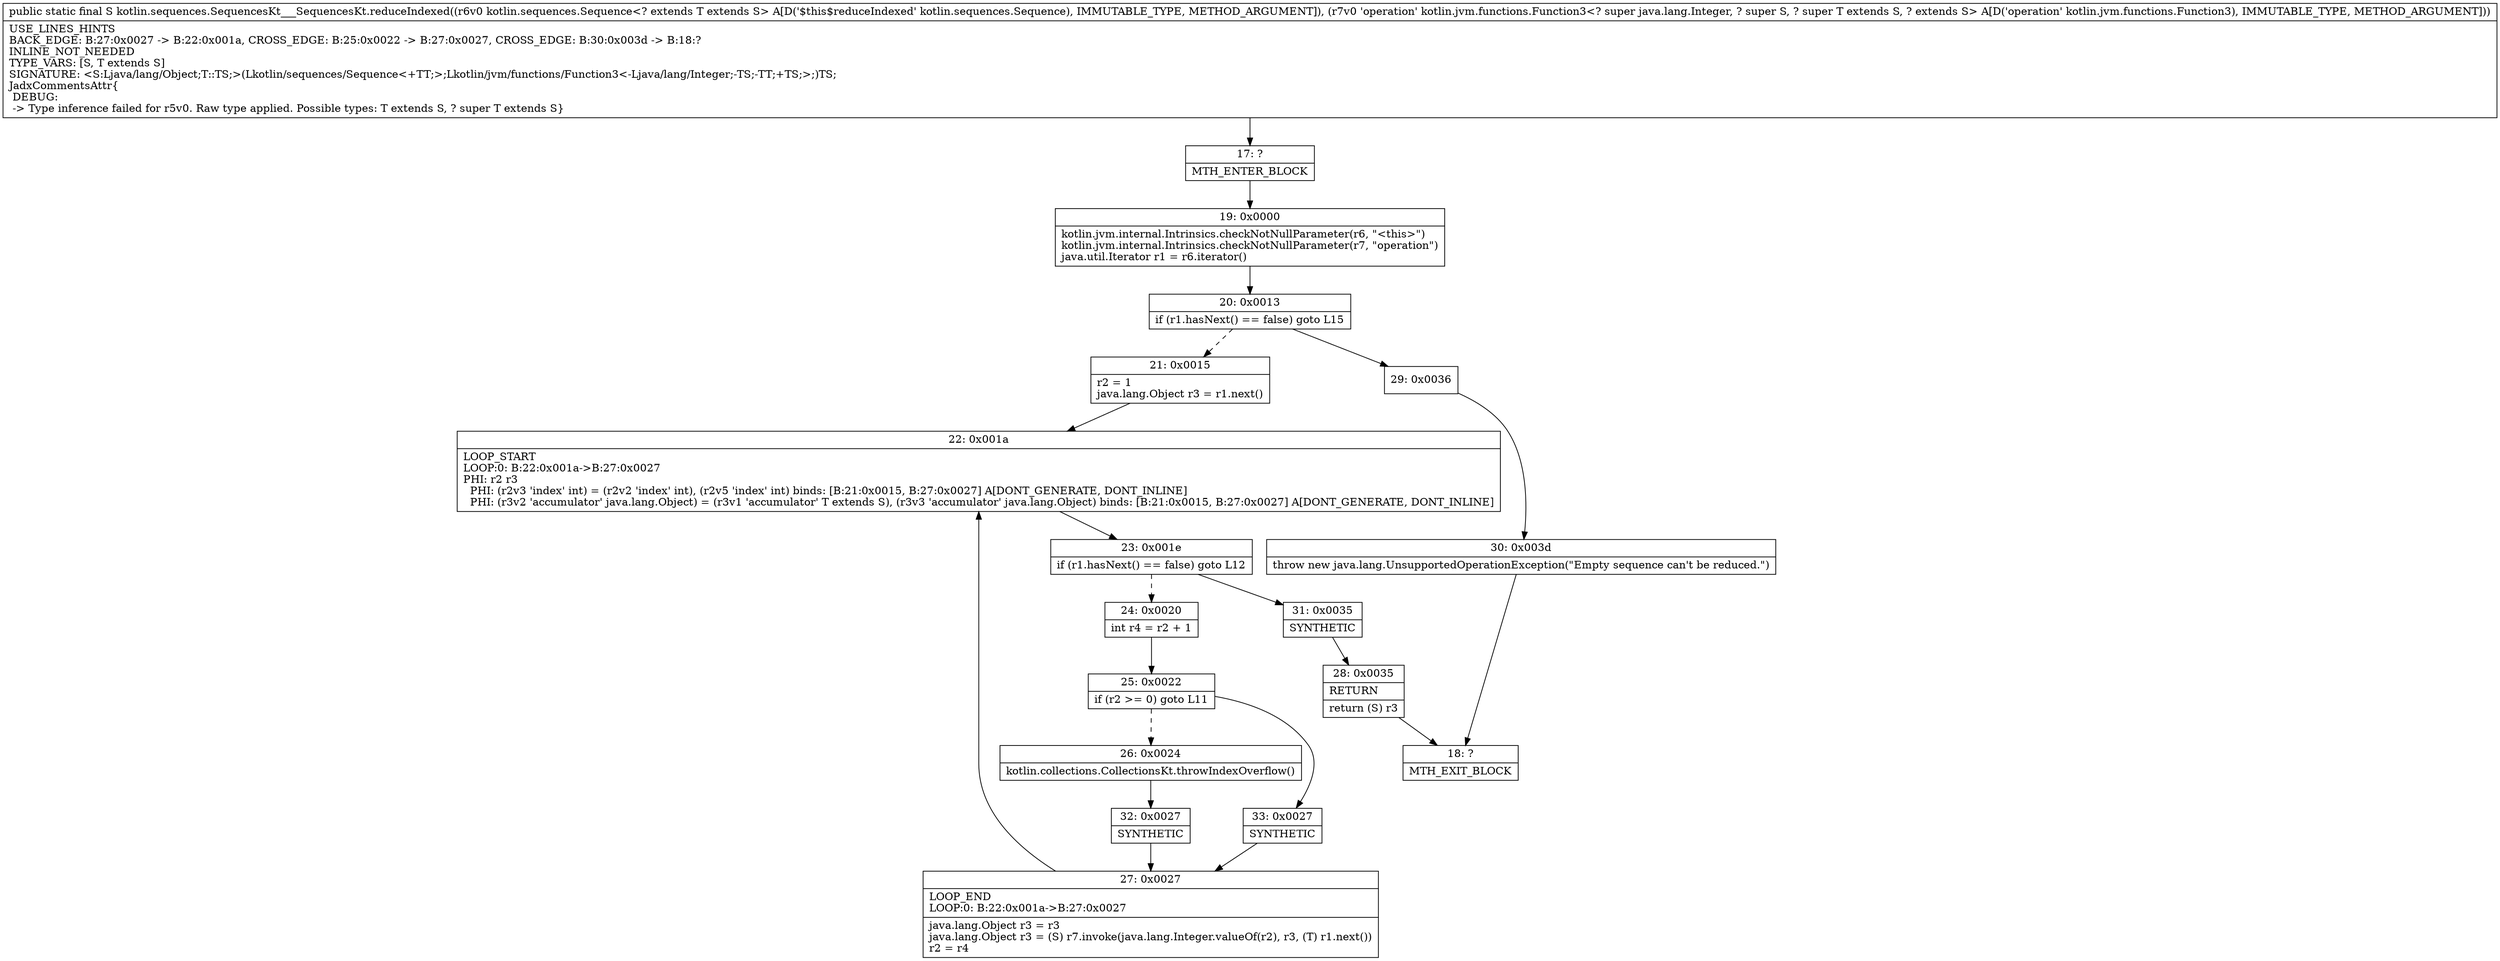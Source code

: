 digraph "CFG forkotlin.sequences.SequencesKt___SequencesKt.reduceIndexed(Lkotlin\/sequences\/Sequence;Lkotlin\/jvm\/functions\/Function3;)Ljava\/lang\/Object;" {
Node_17 [shape=record,label="{17\:\ ?|MTH_ENTER_BLOCK\l}"];
Node_19 [shape=record,label="{19\:\ 0x0000|kotlin.jvm.internal.Intrinsics.checkNotNullParameter(r6, \"\<this\>\")\lkotlin.jvm.internal.Intrinsics.checkNotNullParameter(r7, \"operation\")\ljava.util.Iterator r1 = r6.iterator()\l}"];
Node_20 [shape=record,label="{20\:\ 0x0013|if (r1.hasNext() == false) goto L15\l}"];
Node_21 [shape=record,label="{21\:\ 0x0015|r2 = 1\ljava.lang.Object r3 = r1.next()\l}"];
Node_22 [shape=record,label="{22\:\ 0x001a|LOOP_START\lLOOP:0: B:22:0x001a\-\>B:27:0x0027\lPHI: r2 r3 \l  PHI: (r2v3 'index' int) = (r2v2 'index' int), (r2v5 'index' int) binds: [B:21:0x0015, B:27:0x0027] A[DONT_GENERATE, DONT_INLINE]\l  PHI: (r3v2 'accumulator' java.lang.Object) = (r3v1 'accumulator' T extends S), (r3v3 'accumulator' java.lang.Object) binds: [B:21:0x0015, B:27:0x0027] A[DONT_GENERATE, DONT_INLINE]\l}"];
Node_23 [shape=record,label="{23\:\ 0x001e|if (r1.hasNext() == false) goto L12\l}"];
Node_24 [shape=record,label="{24\:\ 0x0020|int r4 = r2 + 1\l}"];
Node_25 [shape=record,label="{25\:\ 0x0022|if (r2 \>= 0) goto L11\l}"];
Node_26 [shape=record,label="{26\:\ 0x0024|kotlin.collections.CollectionsKt.throwIndexOverflow()\l}"];
Node_32 [shape=record,label="{32\:\ 0x0027|SYNTHETIC\l}"];
Node_27 [shape=record,label="{27\:\ 0x0027|LOOP_END\lLOOP:0: B:22:0x001a\-\>B:27:0x0027\l|java.lang.Object r3 = r3\ljava.lang.Object r3 = (S) r7.invoke(java.lang.Integer.valueOf(r2), r3, (T) r1.next())\lr2 = r4\l}"];
Node_33 [shape=record,label="{33\:\ 0x0027|SYNTHETIC\l}"];
Node_31 [shape=record,label="{31\:\ 0x0035|SYNTHETIC\l}"];
Node_28 [shape=record,label="{28\:\ 0x0035|RETURN\l|return (S) r3\l}"];
Node_18 [shape=record,label="{18\:\ ?|MTH_EXIT_BLOCK\l}"];
Node_29 [shape=record,label="{29\:\ 0x0036}"];
Node_30 [shape=record,label="{30\:\ 0x003d|throw new java.lang.UnsupportedOperationException(\"Empty sequence can't be reduced.\")\l}"];
MethodNode[shape=record,label="{public static final S kotlin.sequences.SequencesKt___SequencesKt.reduceIndexed((r6v0 kotlin.sequences.Sequence\<? extends T extends S\> A[D('$this$reduceIndexed' kotlin.sequences.Sequence), IMMUTABLE_TYPE, METHOD_ARGUMENT]), (r7v0 'operation' kotlin.jvm.functions.Function3\<? super java.lang.Integer, ? super S, ? super T extends S, ? extends S\> A[D('operation' kotlin.jvm.functions.Function3), IMMUTABLE_TYPE, METHOD_ARGUMENT]))  | USE_LINES_HINTS\lBACK_EDGE: B:27:0x0027 \-\> B:22:0x001a, CROSS_EDGE: B:25:0x0022 \-\> B:27:0x0027, CROSS_EDGE: B:30:0x003d \-\> B:18:?\lINLINE_NOT_NEEDED\lTYPE_VARS: [S, T extends S]\lSIGNATURE: \<S:Ljava\/lang\/Object;T::TS;\>(Lkotlin\/sequences\/Sequence\<+TT;\>;Lkotlin\/jvm\/functions\/Function3\<\-Ljava\/lang\/Integer;\-TS;\-TT;+TS;\>;)TS;\lJadxCommentsAttr\{\l DEBUG: \l \-\> Type inference failed for r5v0. Raw type applied. Possible types: T extends S, ? super T extends S\}\l}"];
MethodNode -> Node_17;Node_17 -> Node_19;
Node_19 -> Node_20;
Node_20 -> Node_21[style=dashed];
Node_20 -> Node_29;
Node_21 -> Node_22;
Node_22 -> Node_23;
Node_23 -> Node_24[style=dashed];
Node_23 -> Node_31;
Node_24 -> Node_25;
Node_25 -> Node_26[style=dashed];
Node_25 -> Node_33;
Node_26 -> Node_32;
Node_32 -> Node_27;
Node_27 -> Node_22;
Node_33 -> Node_27;
Node_31 -> Node_28;
Node_28 -> Node_18;
Node_29 -> Node_30;
Node_30 -> Node_18;
}

